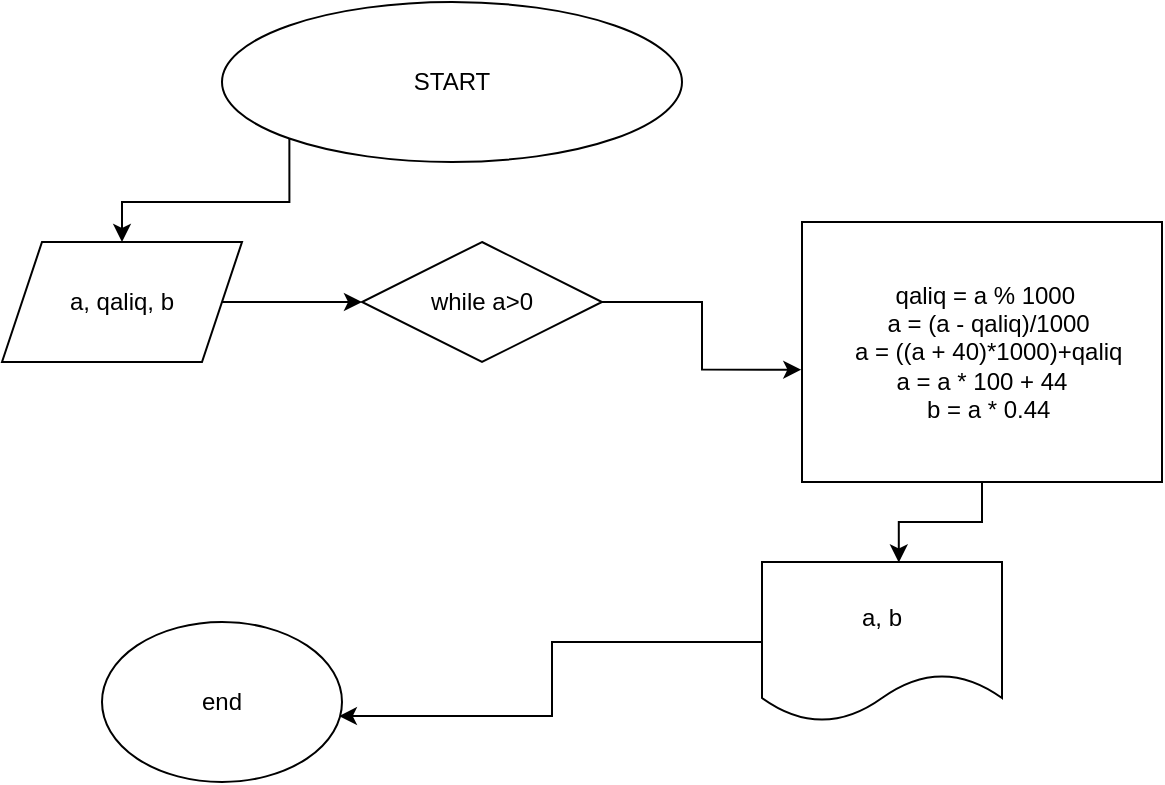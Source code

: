<mxfile version="16.5.2" type="device"><diagram id="_83wWdwtWT8eArv9K1la" name="Page-1"><mxGraphModel dx="1038" dy="521" grid="1" gridSize="10" guides="1" tooltips="1" connect="1" arrows="1" fold="1" page="1" pageScale="1" pageWidth="850" pageHeight="1100" math="0" shadow="0"><root><mxCell id="0"/><mxCell id="1" parent="0"/><mxCell id="G3OOGwdnJFSTg2AQ6jqo-7" style="edgeStyle=orthogonalEdgeStyle;rounded=0;orthogonalLoop=1;jettySize=auto;html=1;exitX=0;exitY=1;exitDx=0;exitDy=0;" parent="1" source="G3OOGwdnJFSTg2AQ6jqo-1" target="G3OOGwdnJFSTg2AQ6jqo-3" edge="1"><mxGeometry relative="1" as="geometry"/></mxCell><mxCell id="G3OOGwdnJFSTg2AQ6jqo-1" value="START" style="ellipse;whiteSpace=wrap;html=1;" parent="1" vertex="1"><mxGeometry x="290" width="230" height="80" as="geometry"/></mxCell><mxCell id="G3OOGwdnJFSTg2AQ6jqo-8" style="edgeStyle=orthogonalEdgeStyle;rounded=0;orthogonalLoop=1;jettySize=auto;html=1;exitX=1;exitY=0.5;exitDx=0;exitDy=0;entryX=0;entryY=0.5;entryDx=0;entryDy=0;" parent="1" source="G3OOGwdnJFSTg2AQ6jqo-3" edge="1"><mxGeometry relative="1" as="geometry"><mxPoint x="360" y="150" as="targetPoint"/></mxGeometry></mxCell><mxCell id="G3OOGwdnJFSTg2AQ6jqo-3" value="a, qaliq, b" style="shape=parallelogram;perimeter=parallelogramPerimeter;whiteSpace=wrap;html=1;fixedSize=1;" parent="1" vertex="1"><mxGeometry x="180" y="120" width="120" height="60" as="geometry"/></mxCell><mxCell id="G3OOGwdnJFSTg2AQ6jqo-9" style="edgeStyle=orthogonalEdgeStyle;rounded=0;orthogonalLoop=1;jettySize=auto;html=1;exitX=1;exitY=0.5;exitDx=0;exitDy=0;" parent="1" target="G3OOGwdnJFSTg2AQ6jqo-2" edge="1"><mxGeometry relative="1" as="geometry"><mxPoint x="460" y="150" as="sourcePoint"/></mxGeometry></mxCell><mxCell id="RRzPX6d7YVsV19CyJwid-2" style="edgeStyle=orthogonalEdgeStyle;rounded=0;orthogonalLoop=1;jettySize=auto;html=1;entryX=-0.002;entryY=0.568;entryDx=0;entryDy=0;entryPerimeter=0;" edge="1" parent="1" source="G3OOGwdnJFSTg2AQ6jqo-11" target="RRzPX6d7YVsV19CyJwid-1"><mxGeometry relative="1" as="geometry"/></mxCell><mxCell id="G3OOGwdnJFSTg2AQ6jqo-11" value="while a&amp;gt;0" style="rhombus;whiteSpace=wrap;html=1;" parent="1" vertex="1"><mxGeometry x="360" y="120" width="120" height="60" as="geometry"/></mxCell><mxCell id="RRzPX6d7YVsV19CyJwid-3" style="edgeStyle=orthogonalEdgeStyle;rounded=0;orthogonalLoop=1;jettySize=auto;html=1;entryX=0.987;entryY=0.588;entryDx=0;entryDy=0;entryPerimeter=0;" edge="1" parent="1" source="G3OOGwdnJFSTg2AQ6jqo-12" target="G3OOGwdnJFSTg2AQ6jqo-17"><mxGeometry relative="1" as="geometry"/></mxCell><mxCell id="G3OOGwdnJFSTg2AQ6jqo-12" value="a, b" style="shape=document;whiteSpace=wrap;html=1;boundedLbl=1;" parent="1" vertex="1"><mxGeometry x="560" y="280" width="120" height="80" as="geometry"/></mxCell><mxCell id="G3OOGwdnJFSTg2AQ6jqo-17" value="end" style="ellipse;whiteSpace=wrap;html=1;" parent="1" vertex="1"><mxGeometry x="230" y="310" width="120" height="80" as="geometry"/></mxCell><mxCell id="RRzPX6d7YVsV19CyJwid-4" style="edgeStyle=orthogonalEdgeStyle;rounded=0;orthogonalLoop=1;jettySize=auto;html=1;entryX=0.57;entryY=0.003;entryDx=0;entryDy=0;entryPerimeter=0;" edge="1" parent="1" source="RRzPX6d7YVsV19CyJwid-1" target="G3OOGwdnJFSTg2AQ6jqo-12"><mxGeometry relative="1" as="geometry"/></mxCell><mxCell id="RRzPX6d7YVsV19CyJwid-1" value="&lt;div&gt;&amp;nbsp;qaliq = a % 1000&lt;/div&gt;&lt;div&gt;&amp;nbsp; a = (a - qaliq)/1000&lt;/div&gt;&lt;div&gt;&amp;nbsp; a = ((a + 40)*1000)+qaliq&lt;/div&gt;&lt;div&gt;a = a * 100 + 44&lt;/div&gt;&lt;div&gt;&amp;nbsp; b = a * 0.44&lt;/div&gt;" style="rounded=0;whiteSpace=wrap;html=1;align=center;" vertex="1" parent="1"><mxGeometry x="580" y="110" width="180" height="130" as="geometry"/></mxCell></root></mxGraphModel></diagram></mxfile>